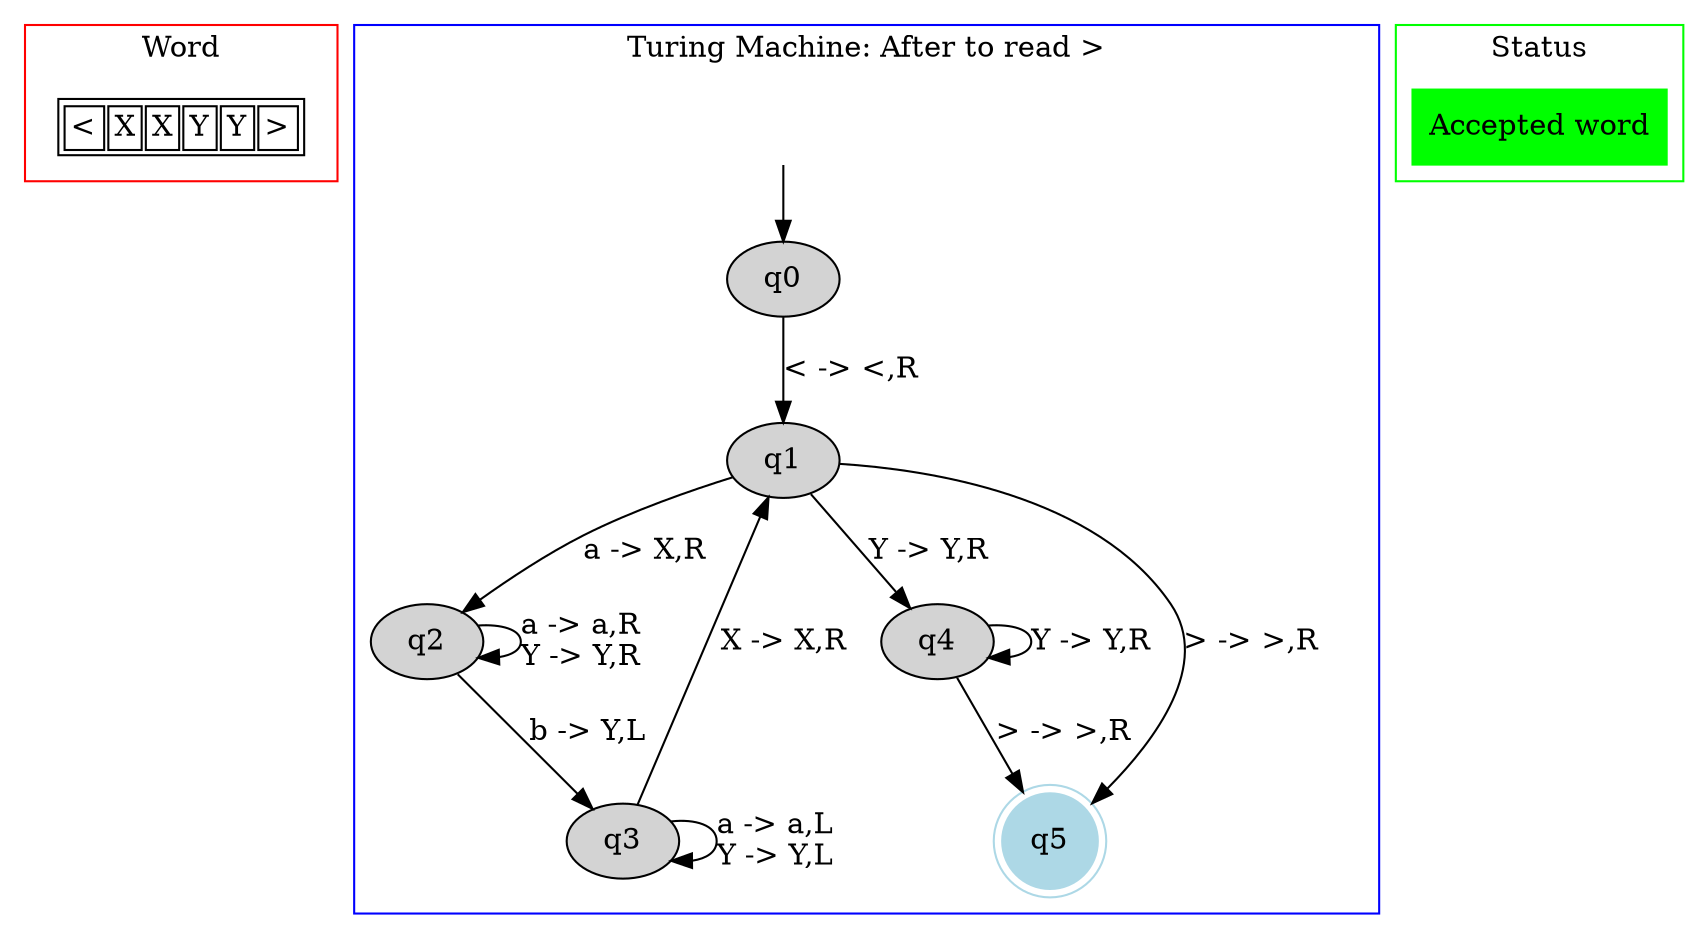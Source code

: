 digraph G {
	subgraph cluster_0 {
		node [shape=plaintext];

struct1 [label=<<TABLE>
<TR>
<TD><FONT>&lt;</FONT></TD>
<TD><FONT>X</FONT></TD>
<TD><FONT>X</FONT></TD>
<TD><FONT>Y</FONT></TD>
<TD><FONT>Y</FONT></TD>
<TD><FONT>&gt;</FONT></TD>
</TR>
</TABLE>>];
label = "Word";
color=red;
}
	subgraph cluster_1 {
		node [style=filled];
		label = "Turing Machine: After to read >"
		color=blue;

		q0;
		q1;
		q2;
		q3;
		q4;
		q5 [shape="doublecircle",color="lightblue"];
		q0->q1[label="< -> <,R"];
		q1->q2[label="a -> X,R"];
		q1->q4[label="Y -> Y,R"];
		q1->q5[label="> -> >,R"];
		q2->q2[label="a -> a,R
Y -> Y,R"];
		q2->q3[label="b -> Y,L"];
		q3->q1[label="X -> X,R"];
		q3->q3[label="a -> a,L
Y -> Y,L"];
		q4->q4[label="Y -> Y,R"];
		q4->q5[label="> -> >,R"];
x [color=white, label=""];		x->q0	}

subgraph cluster_1s {
node [style=filled, shape=rect];
cluster_1_n [label="Accepted word", color="green"];
label = "Status";
color=green;
}
}